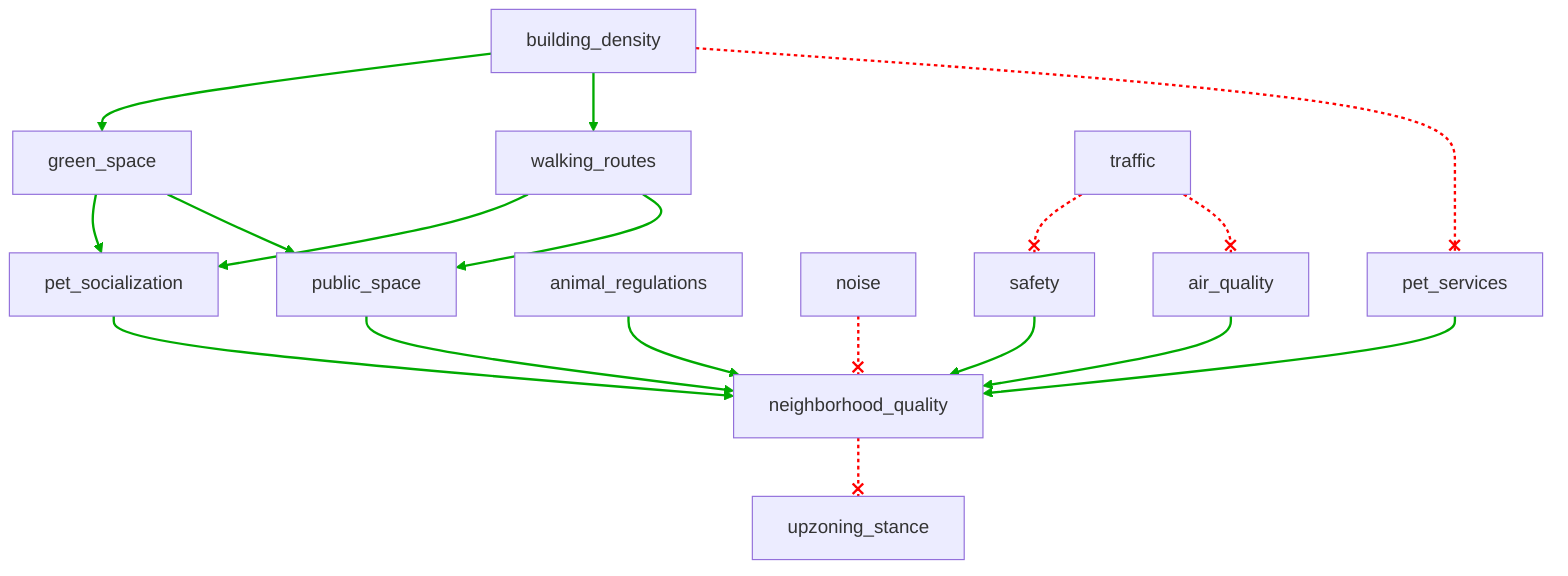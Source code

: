 flowchart TD
n1[building_density]
n2[green_space]
n3[walking_routes]
n4[pet_services]
n5[pet_socialization]
n6[animal_regulations]
n7[traffic]
n8[noise]
n9[safety]
n10[air_quality]
n11[public_space]
n12[neighborhood_quality]
n13[upzoning_stance]
n1 --> n2
n1 --> n3
n1 --x n4
n2 --> n5
n2 --> n11
n3 --> n5
n3 --> n11
n4 --> n12
n5 --> n12
n6 --> n12
n7 --x n9
n7 --x n10
n8 --x n12
n9 --> n12
n10 --> n12
n11 --> n12
n12 --x n13
linkStyle 0 stroke:#00AA00,stroke-width:2px
linkStyle 1 stroke:#00AA00,stroke-width:2px
linkStyle 2 stroke:#FF0000,stroke-dasharray:3,stroke-width:2px
linkStyle 3 stroke:#00AA00,stroke-width:2px
linkStyle 4 stroke:#00AA00,stroke-width:2px
linkStyle 5 stroke:#00AA00,stroke-width:2px
linkStyle 6 stroke:#00AA00,stroke-width:2px
linkStyle 7 stroke:#00AA00,stroke-width:2px
linkStyle 8 stroke:#00AA00,stroke-width:2px
linkStyle 9 stroke:#00AA00,stroke-width:2px
linkStyle 10 stroke:#FF0000,stroke-dasharray:3,stroke-width:2px
linkStyle 11 stroke:#FF0000,stroke-dasharray:3,stroke-width:2px
linkStyle 12 stroke:#FF0000,stroke-dasharray:3,stroke-width:2px
linkStyle 13 stroke:#00AA00,stroke-width:2px
linkStyle 14 stroke:#00AA00,stroke-width:2px
linkStyle 15 stroke:#00AA00,stroke-width:2px
linkStyle 16 stroke:#FF0000,stroke-dasharray:3,stroke-width:2px